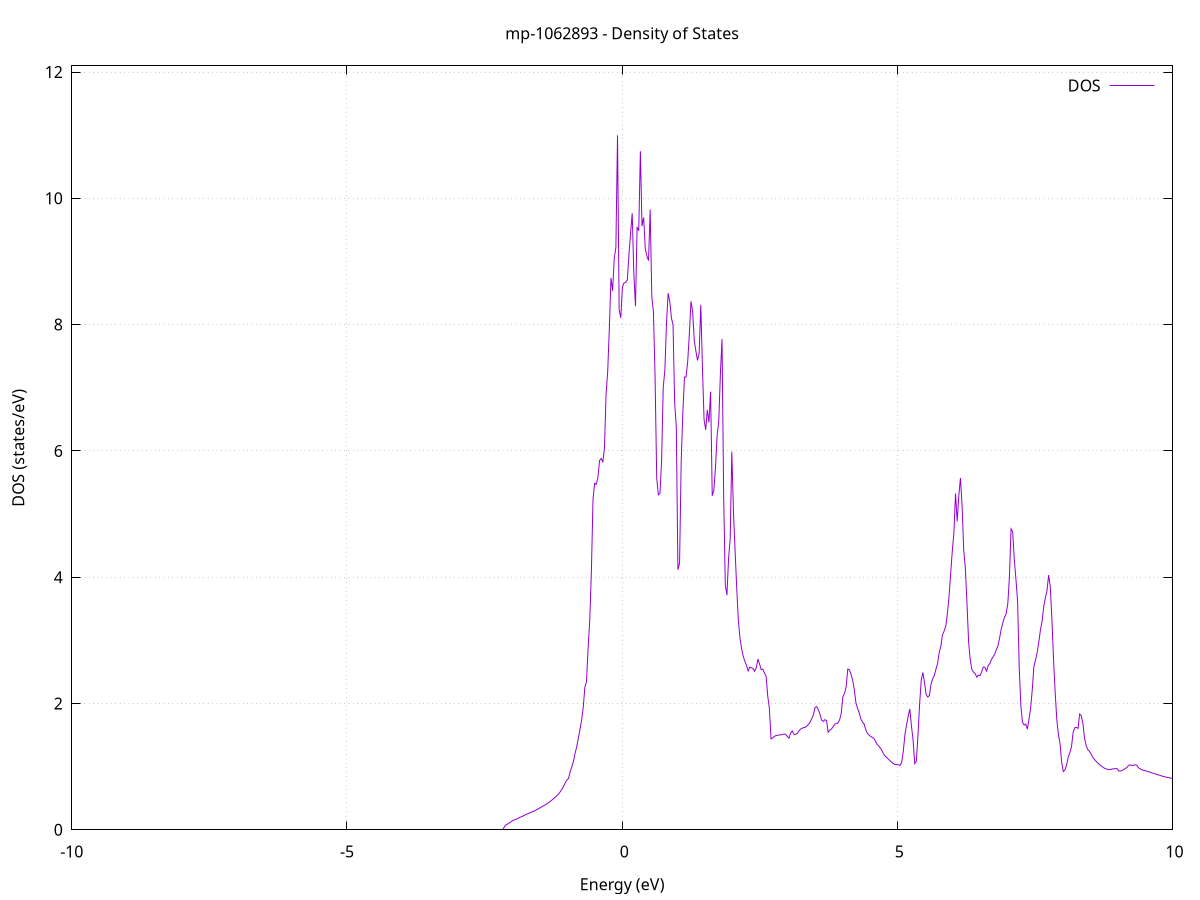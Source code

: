 set title 'mp-1062893 - Density of States'
set xlabel 'Energy (eV)'
set ylabel 'DOS (states/eV)'
set grid
set xrange [-10:10]
set yrange [0:12.097]
set xzeroaxis lt -1
set terminal png size 800,600
set output 'mp-1062893_dos_gnuplot.png'
plot '-' using 1:2 with lines title 'DOS'
-41.861400 0.000000
-41.831800 0.000000
-41.802100 0.000000
-41.772400 0.000000
-41.742800 0.000000
-41.713100 0.000000
-41.683400 0.000000
-41.653700 0.000000
-41.624100 0.000000
-41.594400 0.000000
-41.564700 0.000000
-41.535100 0.000000
-41.505400 0.000000
-41.475700 0.000000
-41.446000 0.000000
-41.416400 0.000000
-41.386700 0.000000
-41.357000 0.000000
-41.327400 0.000000
-41.297700 0.000000
-41.268000 0.000000
-41.238300 0.000000
-41.208700 0.000000
-41.179000 0.000000
-41.149300 0.000000
-41.119700 0.000000
-41.090000 0.000000
-41.060300 0.000000
-41.030600 0.000000
-41.001000 0.000000
-40.971300 0.000000
-40.941600 0.000000
-40.912000 0.000000
-40.882300 0.000000
-40.852600 0.000000
-40.822900 0.000000
-40.793300 0.000000
-40.763600 0.000000
-40.733900 0.000000
-40.704300 0.000000
-40.674600 0.000000
-40.644900 0.000000
-40.615200 0.000000
-40.585600 0.000000
-40.555900 0.000000
-40.526200 0.000000
-40.496600 0.000000
-40.466900 0.000000
-40.437200 0.000000
-40.407500 0.000000
-40.377900 0.000000
-40.348200 0.000000
-40.318500 0.000000
-40.288900 0.000000
-40.259200 0.000000
-40.229500 0.000000
-40.199800 0.000000
-40.170200 0.000000
-40.140500 0.000000
-40.110800 0.000000
-40.081200 0.000000
-40.051500 0.000000
-40.021800 0.000000
-39.992100 0.000000
-39.962500 0.000000
-39.932800 0.000000
-39.903100 0.000000
-39.873500 0.000000
-39.843800 0.000000
-39.814100 0.000000
-39.784400 0.000000
-39.754800 0.000000
-39.725100 0.000000
-39.695400 0.000000
-39.665800 0.000000
-39.636100 0.000000
-39.606400 0.000000
-39.576700 0.000000
-39.547100 0.000000
-39.517400 0.000000
-39.487700 0.000000
-39.458100 0.000000
-39.428400 0.000000
-39.398700 0.000000
-39.369000 0.000000
-39.339400 0.000000
-39.309700 0.000000
-39.280000 0.000000
-39.250400 0.000000
-39.220700 0.000000
-39.191000 0.000000
-39.161300 114.493300
-39.131700 0.000000
-39.102000 0.000000
-39.072300 0.000000
-39.042700 0.000000
-39.013000 0.000000
-38.983300 0.000000
-38.953600 0.000000
-38.924000 0.000000
-38.894300 0.000000
-38.864600 0.000000
-38.835000 0.000000
-38.805300 0.000000
-38.775600 0.000000
-38.745900 0.000000
-38.716300 0.000000
-38.686600 0.000000
-38.656900 0.000000
-38.627300 0.000000
-38.597600 0.000000
-38.567900 0.000000
-38.538200 0.000000
-38.508600 0.000000
-38.478900 0.000000
-38.449200 0.000000
-38.419600 0.000000
-38.389900 0.000000
-38.360200 0.000000
-38.330500 0.000000
-38.300900 0.000000
-38.271200 0.000000
-38.241500 0.000000
-38.211900 0.000000
-38.182200 0.000000
-38.152500 0.000000
-38.122800 0.000000
-38.093200 0.000000
-38.063500 0.000000
-38.033800 0.000000
-38.004200 0.000000
-37.974500 0.000000
-37.944800 0.000000
-37.915100 0.000000
-37.885500 0.000000
-37.855800 0.000000
-37.826100 0.000000
-37.796500 0.000000
-37.766800 0.000000
-37.737100 0.000000
-37.707400 0.000000
-37.677800 0.000000
-37.648100 0.000000
-37.618400 0.000000
-37.588800 0.000000
-37.559100 0.000000
-37.529400 0.000000
-37.499700 0.000000
-37.470100 0.000000
-37.440400 0.000000
-37.410700 0.000000
-37.381100 0.000000
-37.351400 0.000000
-37.321700 0.000000
-37.292000 0.000000
-37.262400 0.000000
-37.232700 0.000000
-37.203000 0.000000
-37.173400 0.000000
-37.143700 0.000000
-37.114000 0.000000
-37.084300 0.000000
-37.054700 0.000000
-37.025000 0.000000
-36.995300 0.000000
-36.965700 0.000000
-36.936000 0.000000
-36.906300 0.000000
-36.876600 0.000000
-36.847000 0.000000
-36.817300 0.000000
-36.787600 0.000000
-36.758000 0.000000
-36.728300 0.000000
-36.698600 0.000000
-36.668900 0.000000
-36.639300 0.000000
-36.609600 0.000000
-36.579900 0.000000
-36.550300 0.000000
-36.520600 0.000000
-36.490900 0.000000
-36.461200 0.000000
-36.431600 0.000000
-36.401900 0.000000
-36.372200 0.000000
-36.342600 0.000000
-36.312900 0.000000
-36.283200 0.000000
-36.253500 0.000000
-36.223900 0.000000
-36.194200 0.000000
-36.164500 0.000000
-36.134900 0.000000
-36.105200 0.000000
-36.075500 0.000000
-36.045800 0.000000
-36.016200 0.000000
-35.986500 0.000000
-35.956800 0.000000
-35.927200 0.000000
-35.897500 0.000000
-35.867800 0.000000
-35.838100 0.000000
-35.808500 0.000000
-35.778800 0.000000
-35.749100 0.000000
-35.719500 0.000000
-35.689800 0.000000
-35.660100 0.000000
-35.630400 0.000000
-35.600800 0.000000
-35.571100 0.000000
-35.541400 0.000000
-35.511800 0.000000
-35.482100 0.000000
-35.452400 0.000000
-35.422700 0.000000
-35.393100 0.000000
-35.363400 0.000000
-35.333700 0.000000
-35.304100 0.000000
-35.274400 0.000000
-35.244700 0.000000
-35.215000 0.000000
-35.185400 0.000000
-35.155700 0.000000
-35.126000 0.000000
-35.096400 0.000000
-35.066700 0.000000
-35.037000 0.000000
-35.007300 0.000000
-34.977700 0.000000
-34.948000 0.000000
-34.918300 0.000000
-34.888700 0.000000
-34.859000 0.000000
-34.829300 0.000000
-34.799600 0.000000
-34.770000 0.000000
-34.740300 0.000000
-34.710600 0.000000
-34.681000 0.000000
-34.651300 0.000000
-34.621600 0.000000
-34.591900 0.000000
-34.562300 0.000000
-34.532600 0.000000
-34.502900 0.000000
-34.473300 0.000000
-34.443600 0.000000
-34.413900 0.000000
-34.384200 0.000000
-34.354600 0.000000
-34.324900 0.000000
-34.295200 0.000000
-34.265600 0.000000
-34.235900 0.000000
-34.206200 0.000000
-34.176500 0.000000
-34.146900 0.000000
-34.117200 0.000000
-34.087500 0.000000
-34.057900 0.000000
-34.028200 0.000000
-33.998500 0.000000
-33.968800 0.000000
-33.939200 0.000000
-33.909500 0.000000
-33.879800 0.000000
-33.850200 0.000000
-33.820500 0.000000
-33.790800 0.000000
-33.761100 0.000000
-33.731500 0.000000
-33.701800 0.000000
-33.672100 0.000000
-33.642500 0.000000
-33.612800 0.000000
-33.583100 0.000000
-33.553400 0.000000
-33.523800 0.000000
-33.494100 0.000000
-33.464400 0.000000
-33.434800 0.000000
-33.405100 0.000000
-33.375400 0.000000
-33.345700 0.000000
-33.316100 0.000000
-33.286400 0.000000
-33.256700 0.000000
-33.227100 0.000000
-33.197400 0.000000
-33.167700 0.000000
-33.138000 0.000000
-33.108400 0.000000
-33.078700 0.000000
-33.049000 0.000000
-33.019400 0.000000
-32.989700 0.000000
-32.960000 0.000000
-32.930300 0.000000
-32.900700 0.000000
-32.871000 0.000000
-32.841300 0.000000
-32.811700 0.000000
-32.782000 0.000000
-32.752300 0.000000
-32.722600 0.000000
-32.693000 0.000000
-32.663300 0.000000
-32.633600 0.000000
-32.604000 0.000000
-32.574300 0.000000
-32.544600 0.000000
-32.514900 0.000000
-32.485300 0.000000
-32.455600 0.000000
-32.425900 0.000000
-32.396300 0.000000
-32.366600 0.000000
-32.336900 0.000000
-32.307200 0.000000
-32.277600 0.000000
-32.247900 0.000000
-32.218200 0.000000
-32.188600 0.000000
-32.158900 0.000000
-32.129200 0.000000
-32.099500 0.000000
-32.069900 0.000000
-32.040200 0.000000
-32.010500 0.000000
-31.980900 0.000000
-31.951200 0.000000
-31.921500 0.000000
-31.891800 0.000000
-31.862200 0.000000
-31.832500 0.000000
-31.802800 0.000000
-31.773200 0.000000
-31.743500 0.000000
-31.713800 0.000000
-31.684100 0.000000
-31.654500 0.000000
-31.624800 0.000000
-31.595100 0.000000
-31.565500 0.000000
-31.535800 0.000000
-31.506100 0.000000
-31.476400 0.000000
-31.446800 0.000000
-31.417100 0.000000
-31.387400 0.000000
-31.357800 0.000000
-31.328100 0.000000
-31.298400 0.000000
-31.268700 0.000000
-31.239100 0.000000
-31.209400 0.000000
-31.179700 0.000000
-31.150100 0.000000
-31.120400 0.000000
-31.090700 0.000000
-31.061000 0.000000
-31.031400 0.000000
-31.001700 0.000000
-30.972000 0.000000
-30.942400 0.000000
-30.912700 0.000000
-30.883000 0.000000
-30.853300 0.000000
-30.823700 0.000000
-30.794000 0.000000
-30.764300 0.000000
-30.734700 0.000000
-30.705000 0.000000
-30.675300 0.000000
-30.645600 0.000000
-30.616000 0.000000
-30.586300 0.000000
-30.556600 0.000000
-30.527000 0.000000
-30.497300 0.000000
-30.467600 0.000000
-30.438000 0.000000
-30.408300 0.000000
-30.378600 0.000000
-30.348900 0.000000
-30.319300 0.000000
-30.289600 0.000000
-30.259900 0.000000
-30.230300 0.000000
-30.200600 0.000000
-30.170900 0.000000
-30.141200 0.000000
-30.111600 0.000000
-30.081900 0.000000
-30.052200 0.000000
-30.022600 0.000000
-29.992900 0.000000
-29.963200 0.000000
-29.933500 0.000000
-29.903900 0.000000
-29.874200 0.000000
-29.844500 0.000000
-29.814900 0.000000
-29.785200 0.000000
-29.755500 0.000000
-29.725800 0.000000
-29.696200 0.000000
-29.666500 0.000000
-29.636800 0.000000
-29.607200 0.000000
-29.577500 0.000000
-29.547800 0.000000
-29.518100 0.000000
-29.488500 0.000000
-29.458800 0.000000
-29.429100 0.000000
-29.399500 0.000000
-29.369800 0.000000
-29.340100 0.000000
-29.310400 0.000000
-29.280800 0.000000
-29.251100 0.000000
-29.221400 0.000000
-29.191800 0.000000
-29.162100 0.000000
-29.132400 0.000000
-29.102700 0.000000
-29.073100 0.000000
-29.043400 0.000000
-29.013700 0.000000
-28.984100 0.000000
-28.954400 0.000000
-28.924700 0.000000
-28.895000 0.000000
-28.865400 0.000000
-28.835700 0.000000
-28.806000 0.000000
-28.776400 0.000000
-28.746700 0.000000
-28.717000 0.000000
-28.687300 0.000000
-28.657700 0.000000
-28.628000 0.000000
-28.598300 0.000000
-28.568700 0.000000
-28.539000 0.000000
-28.509300 0.000000
-28.479600 0.000000
-28.450000 0.000000
-28.420300 0.000000
-28.390600 0.000000
-28.361000 0.000000
-28.331300 0.000000
-28.301600 0.000000
-28.271900 0.000000
-28.242300 0.000000
-28.212600 0.000000
-28.182900 0.000000
-28.153300 0.000000
-28.123600 0.000000
-28.093900 0.000000
-28.064200 0.000000
-28.034600 0.000000
-28.004900 0.000000
-27.975200 0.000000
-27.945600 0.000000
-27.915900 0.000000
-27.886200 0.000000
-27.856500 0.000000
-27.826900 0.000000
-27.797200 0.000000
-27.767500 0.000000
-27.737900 0.000000
-27.708200 0.000000
-27.678500 0.000000
-27.648800 0.000000
-27.619200 0.000000
-27.589500 0.000000
-27.559800 0.000000
-27.530200 0.000000
-27.500500 0.000000
-27.470800 0.000000
-27.441100 0.000000
-27.411500 0.000000
-27.381800 0.000000
-27.352100 0.000000
-27.322500 0.000000
-27.292800 0.000000
-27.263100 0.000000
-27.233400 0.000000
-27.203800 0.000000
-27.174100 0.000000
-27.144400 0.000000
-27.114800 0.000000
-27.085100 0.000000
-27.055400 0.000000
-27.025700 0.000000
-26.996100 0.000000
-26.966400 0.000000
-26.936700 0.000000
-26.907100 0.000000
-26.877400 0.000000
-26.847700 0.000000
-26.818000 0.000000
-26.788400 0.000000
-26.758700 0.000000
-26.729000 0.000000
-26.699400 0.000000
-26.669700 0.000000
-26.640000 0.000000
-26.610300 0.000000
-26.580700 0.000000
-26.551000 0.000000
-26.521300 0.000000
-26.491700 0.000000
-26.462000 0.000000
-26.432300 0.000000
-26.402600 0.000000
-26.373000 0.000000
-26.343300 0.000000
-26.313600 0.000000
-26.284000 0.000000
-26.254300 0.000000
-26.224600 0.000000
-26.194900 0.000000
-26.165300 0.000000
-26.135600 0.000000
-26.105900 0.000000
-26.076300 0.000000
-26.046600 0.000000
-26.016900 0.000000
-25.987200 0.000000
-25.957600 0.000000
-25.927900 0.000000
-25.898200 0.000000
-25.868600 0.000000
-25.838900 0.000000
-25.809200 0.000000
-25.779500 0.000000
-25.749900 0.000000
-25.720200 0.000000
-25.690500 0.000000
-25.660900 0.000000
-25.631200 0.000000
-25.601500 0.000000
-25.571800 0.000000
-25.542200 0.000000
-25.512500 0.000000
-25.482800 0.000000
-25.453200 0.000000
-25.423500 0.000000
-25.393800 0.000000
-25.364100 0.000000
-25.334500 0.000000
-25.304800 0.000000
-25.275100 0.000000
-25.245500 0.000000
-25.215800 0.000000
-25.186100 0.000000
-25.156400 0.000000
-25.126800 0.000000
-25.097100 0.000000
-25.067400 0.000000
-25.037800 0.000000
-25.008100 0.000000
-24.978400 0.000000
-24.948700 0.000000
-24.919100 0.000000
-24.889400 0.000000
-24.859700 0.000000
-24.830100 0.000000
-24.800400 0.000000
-24.770700 0.000000
-24.741000 0.000000
-24.711400 0.000000
-24.681700 0.000000
-24.652000 0.000000
-24.622400 0.000000
-24.592700 0.000000
-24.563000 0.000000
-24.533300 0.000000
-24.503700 0.000000
-24.474000 0.000000
-24.444300 0.000000
-24.414700 0.000000
-24.385000 0.000000
-24.355300 0.000000
-24.325600 0.000000
-24.296000 0.000000
-24.266300 0.000000
-24.236600 0.000000
-24.207000 0.000000
-24.177300 0.000000
-24.147600 0.000000
-24.117900 0.000000
-24.088300 0.000000
-24.058600 0.000000
-24.028900 0.000000
-23.999300 0.000000
-23.969600 0.000000
-23.939900 0.000000
-23.910200 0.000000
-23.880600 0.000000
-23.850900 0.000000
-23.821200 0.000000
-23.791600 0.000000
-23.761900 0.000000
-23.732200 0.000000
-23.702500 0.000000
-23.672900 0.000000
-23.643200 0.000000
-23.613500 0.000000
-23.583900 0.000000
-23.554200 0.000000
-23.524500 0.000000
-23.494800 0.000000
-23.465200 0.000000
-23.435500 0.000000
-23.405800 0.000000
-23.376200 0.000000
-23.346500 0.000000
-23.316800 0.000000
-23.287100 0.000000
-23.257500 0.000000
-23.227800 0.000000
-23.198100 0.000000
-23.168500 0.000000
-23.138800 0.000000
-23.109100 0.000000
-23.079400 0.000000
-23.049800 0.000000
-23.020100 0.000000
-22.990400 0.000000
-22.960800 0.000000
-22.931100 0.000000
-22.901400 0.000000
-22.871700 0.000000
-22.842100 0.000000
-22.812400 0.000000
-22.782700 0.000000
-22.753100 0.000000
-22.723400 0.000000
-22.693700 0.000000
-22.664000 0.000000
-22.634400 0.000000
-22.604700 0.000000
-22.575000 0.000000
-22.545400 0.000000
-22.515700 0.000000
-22.486000 0.000000
-22.456300 0.000000
-22.426700 0.000000
-22.397000 0.000000
-22.367300 0.000000
-22.337700 0.000000
-22.308000 0.000000
-22.278300 0.000000
-22.248600 0.000000
-22.219000 0.000000
-22.189300 0.000000
-22.159600 0.000000
-22.130000 0.000000
-22.100300 0.000000
-22.070600 0.000000
-22.040900 0.000000
-22.011300 0.000000
-21.981600 0.000000
-21.951900 0.000000
-21.922300 0.000000
-21.892600 0.000000
-21.862900 0.000000
-21.833200 0.000000
-21.803600 0.000000
-21.773900 0.000000
-21.744200 0.000000
-21.714600 0.000000
-21.684900 0.000000
-21.655200 0.000000
-21.625500 0.000000
-21.595900 0.000000
-21.566200 0.000000
-21.536500 0.000000
-21.506900 0.000000
-21.477200 0.000000
-21.447500 0.000000
-21.417800 0.000000
-21.388200 0.000000
-21.358500 0.000000
-21.328800 0.000000
-21.299200 0.000000
-21.269500 0.000000
-21.239800 0.000000
-21.210100 0.000000
-21.180500 0.000000
-21.150800 0.000000
-21.121100 0.000000
-21.091500 0.000000
-21.061800 0.000000
-21.032100 0.000000
-21.002400 0.000000
-20.972800 0.000000
-20.943100 0.000000
-20.913400 0.000000
-20.883800 0.000000
-20.854100 0.000000
-20.824400 0.000000
-20.794700 0.000000
-20.765100 0.000000
-20.735400 0.000000
-20.705700 0.000000
-20.676100 0.000000
-20.646400 0.000000
-20.616700 0.000000
-20.587000 0.000000
-20.557400 0.000000
-20.527700 0.000000
-20.498000 0.000000
-20.468400 0.000000
-20.438700 0.000000
-20.409000 0.000000
-20.379300 0.000000
-20.349700 0.000000
-20.320000 0.000000
-20.290300 0.000000
-20.260700 0.000000
-20.231000 0.000000
-20.201300 0.000000
-20.171600 0.000000
-20.142000 0.000000
-20.112300 0.000000
-20.082600 0.000000
-20.053000 0.000000
-20.023300 0.000000
-19.993600 0.000000
-19.963900 0.000000
-19.934300 0.000000
-19.904600 0.000000
-19.874900 0.000000
-19.845300 0.000000
-19.815600 0.000000
-19.785900 0.000000
-19.756200 0.000000
-19.726600 0.000000
-19.696900 0.000000
-19.667200 0.000000
-19.637600 0.000000
-19.607900 0.000000
-19.578200 0.000000
-19.548500 0.000000
-19.518900 0.000000
-19.489200 0.000000
-19.459500 0.000000
-19.429900 0.000000
-19.400200 0.000000
-19.370500 61.311200
-19.340800 24.392000
-19.311200 23.581300
-19.281500 24.651900
-19.251800 50.778100
-19.222200 0.000000
-19.192500 16.553900
-19.162800 0.000000
-19.133100 0.000000
-19.103500 0.000000
-19.073800 0.000000
-19.044100 0.000000
-19.014500 0.000000
-18.984800 0.000000
-18.955100 0.000000
-18.925400 0.000000
-18.895800 0.000000
-18.866100 0.000000
-18.836400 0.000000
-18.806800 0.000000
-18.777100 0.000000
-18.747400 0.000000
-18.717700 0.000000
-18.688100 0.000000
-18.658400 0.000000
-18.628700 0.000000
-18.599100 0.000000
-18.569400 0.000000
-18.539700 0.000000
-18.510000 0.000000
-18.480400 0.000000
-18.450700 0.000000
-18.421000 0.000000
-18.391400 0.000000
-18.361700 0.000000
-18.332000 0.000000
-18.302300 0.000000
-18.272700 0.000000
-18.243000 0.000000
-18.213300 0.000000
-18.183700 0.000000
-18.154000 0.000000
-18.124300 0.000000
-18.094600 0.000000
-18.065000 0.000000
-18.035300 0.000000
-18.005600 0.000000
-17.976000 0.000000
-17.946300 0.000000
-17.916600 0.000000
-17.886900 0.000000
-17.857300 0.000000
-17.827600 0.000000
-17.797900 0.000000
-17.768300 0.000000
-17.738600 0.000000
-17.708900 0.000000
-17.679200 0.000000
-17.649600 0.000000
-17.619900 0.000000
-17.590200 0.000000
-17.560600 0.000000
-17.530900 0.000000
-17.501200 0.000000
-17.471500 0.000000
-17.441900 0.000000
-17.412200 0.000000
-17.382500 0.000000
-17.352900 0.000000
-17.323200 0.000000
-17.293500 0.000000
-17.263800 0.000000
-17.234200 0.000000
-17.204500 0.000000
-17.174800 0.000000
-17.145200 0.000000
-17.115500 0.000000
-17.085800 0.000000
-17.056100 0.000000
-17.026500 0.000000
-16.996800 0.000000
-16.967100 0.000000
-16.937500 0.000000
-16.907800 0.000000
-16.878100 0.000000
-16.848400 0.000000
-16.818800 0.000000
-16.789100 0.000000
-16.759400 0.000000
-16.729800 0.000000
-16.700100 0.000000
-16.670400 0.000000
-16.640700 0.000000
-16.611100 0.000000
-16.581400 0.000000
-16.551700 0.000000
-16.522100 0.000000
-16.492400 0.000000
-16.462700 0.000000
-16.433000 0.000000
-16.403400 0.000000
-16.373700 0.000000
-16.344000 0.000000
-16.314400 0.000000
-16.284700 0.000000
-16.255000 0.000000
-16.225300 0.000000
-16.195700 0.000000
-16.166000 0.000000
-16.136300 0.000000
-16.106700 0.000000
-16.077000 0.000000
-16.047300 0.000000
-16.017600 0.000000
-15.988000 0.000000
-15.958300 0.000000
-15.928600 0.000000
-15.899000 0.000000
-15.869300 0.000000
-15.839600 0.000000
-15.809900 0.000000
-15.780300 0.000000
-15.750600 0.000000
-15.720900 0.000000
-15.691300 0.000000
-15.661600 0.000000
-15.631900 0.000000
-15.602200 0.000000
-15.572600 0.000000
-15.542900 0.000000
-15.513200 0.000000
-15.483600 0.000000
-15.453900 0.000000
-15.424200 0.000000
-15.394500 0.000000
-15.364900 0.000000
-15.335200 0.000000
-15.305500 0.000000
-15.275900 0.000000
-15.246200 0.000000
-15.216500 0.000000
-15.186800 0.000000
-15.157200 0.000000
-15.127500 0.000000
-15.097800 0.000000
-15.068200 0.000000
-15.038500 0.000000
-15.008800 0.000000
-14.979100 0.000000
-14.949500 0.000000
-14.919800 0.000000
-14.890100 0.000000
-14.860500 0.000000
-14.830800 0.000000
-14.801100 0.000000
-14.771400 0.000000
-14.741800 0.000000
-14.712100 0.000000
-14.682400 0.000000
-14.652800 0.000000
-14.623100 0.000000
-14.593400 0.000000
-14.563700 0.000000
-14.534100 0.000000
-14.504400 0.000000
-14.474700 0.000000
-14.445100 0.000000
-14.415400 0.000000
-14.385700 0.000000
-14.356000 0.000000
-14.326400 0.000000
-14.296700 0.000000
-14.267000 0.000000
-14.237400 0.000000
-14.207700 0.000000
-14.178000 0.000000
-14.148300 0.000000
-14.118700 0.000000
-14.089000 0.000000
-14.059300 0.000000
-14.029700 0.000000
-14.000000 0.000000
-13.970300 0.000000
-13.940600 0.000000
-13.911000 0.000000
-13.881300 0.000000
-13.851600 0.000000
-13.822000 0.000000
-13.792300 0.000000
-13.762600 0.000000
-13.732900 0.000000
-13.703300 0.000000
-13.673600 0.000000
-13.643900 0.000000
-13.614300 0.000000
-13.584600 0.000000
-13.554900 0.000000
-13.525200 0.000000
-13.495600 0.000000
-13.465900 0.000000
-13.436200 0.000000
-13.406600 0.000000
-13.376900 0.000000
-13.347200 0.000000
-13.317500 0.000000
-13.287900 0.000000
-13.258200 0.000000
-13.228500 0.000000
-13.198900 0.000000
-13.169200 0.000000
-13.139500 0.000000
-13.109800 0.000000
-13.080200 0.000000
-13.050500 0.000000
-13.020800 0.000000
-12.991200 0.000000
-12.961500 0.000000
-12.931800 0.000000
-12.902100 0.000000
-12.872500 0.000000
-12.842800 0.000000
-12.813100 0.000000
-12.783500 0.000000
-12.753800 0.000000
-12.724100 0.000000
-12.694400 0.000000
-12.664800 0.000000
-12.635100 0.000000
-12.605400 0.000000
-12.575800 0.000000
-12.546100 0.000000
-12.516400 0.000000
-12.486700 0.000000
-12.457100 0.000000
-12.427400 0.000000
-12.397700 0.000000
-12.368100 0.000000
-12.338400 0.000000
-12.308700 0.000000
-12.279000 0.000000
-12.249400 0.000000
-12.219700 0.000000
-12.190000 0.000000
-12.160400 0.000000
-12.130700 0.000000
-12.101000 0.000000
-12.071300 0.000000
-12.041700 0.000000
-12.012000 0.000000
-11.982300 0.000000
-11.952700 0.000000
-11.923000 0.000000
-11.893300 0.000000
-11.863600 0.000000
-11.834000 0.000000
-11.804300 0.000000
-11.774600 0.000000
-11.745000 0.000000
-11.715300 0.000000
-11.685600 0.000000
-11.656000 0.000000
-11.626300 0.000000
-11.596600 0.000000
-11.566900 0.000000
-11.537300 0.000000
-11.507600 0.000000
-11.477900 0.000000
-11.448300 0.000000
-11.418600 0.000000
-11.388900 0.000000
-11.359200 0.000000
-11.329600 0.000000
-11.299900 0.000000
-11.270200 0.000000
-11.240600 0.000000
-11.210900 0.000000
-11.181200 0.000000
-11.151500 0.000000
-11.121900 0.000000
-11.092200 0.000000
-11.062500 0.000000
-11.032900 0.000000
-11.003200 0.000000
-10.973500 0.000000
-10.943800 0.000000
-10.914200 0.000000
-10.884500 0.000000
-10.854800 0.000000
-10.825200 0.000000
-10.795500 0.000000
-10.765800 0.000000
-10.736100 0.000000
-10.706500 0.000000
-10.676800 0.000000
-10.647100 0.000000
-10.617500 0.000000
-10.587800 0.000000
-10.558100 0.000000
-10.528400 0.000000
-10.498800 0.000000
-10.469100 0.000000
-10.439400 0.000000
-10.409800 0.000000
-10.380100 0.000000
-10.350400 0.000000
-10.320700 0.000000
-10.291100 0.000000
-10.261400 0.000000
-10.231700 0.000000
-10.202100 0.000000
-10.172400 0.000000
-10.142700 0.000000
-10.113000 0.000000
-10.083400 0.000000
-10.053700 0.000000
-10.024000 0.000000
-9.994400 0.000000
-9.964700 0.000000
-9.935000 0.000000
-9.905300 0.000000
-9.875700 0.000000
-9.846000 0.000000
-9.816300 0.000000
-9.786700 0.000000
-9.757000 0.000000
-9.727300 0.000000
-9.697600 0.000000
-9.668000 0.000000
-9.638300 0.000000
-9.608600 0.000000
-9.579000 0.000000
-9.549300 0.000000
-9.519600 0.000000
-9.489900 0.000000
-9.460300 0.000000
-9.430600 0.000000
-9.400900 0.000000
-9.371300 0.000000
-9.341600 0.000000
-9.311900 0.000000
-9.282200 0.000000
-9.252600 0.000000
-9.222900 0.000000
-9.193200 0.000000
-9.163600 0.000000
-9.133900 0.000000
-9.104200 0.000000
-9.074500 0.000000
-9.044900 0.000000
-9.015200 0.000000
-8.985500 0.000000
-8.955900 0.000000
-8.926200 0.000000
-8.896500 0.000000
-8.866800 0.000000
-8.837200 0.000000
-8.807500 0.000000
-8.777800 0.000000
-8.748200 0.000000
-8.718500 0.000000
-8.688800 0.000000
-8.659100 0.000000
-8.629500 0.000000
-8.599800 0.000000
-8.570100 0.000000
-8.540500 0.000000
-8.510800 0.000000
-8.481100 0.000000
-8.451400 0.000000
-8.421800 0.000000
-8.392100 0.000000
-8.362400 0.000000
-8.332800 0.000000
-8.303100 0.000000
-8.273400 0.000000
-8.243700 0.000000
-8.214100 0.000000
-8.184400 0.000000
-8.154700 0.000000
-8.125100 0.000000
-8.095400 0.000000
-8.065700 0.000000
-8.036000 0.000000
-8.006400 0.000000
-7.976700 0.000000
-7.947000 0.000000
-7.917400 0.000000
-7.887700 0.000000
-7.858000 0.000000
-7.828300 0.000000
-7.798700 0.000000
-7.769000 0.000000
-7.739300 0.000000
-7.709700 0.000000
-7.680000 0.000000
-7.650300 0.000000
-7.620600 0.000000
-7.591000 0.000000
-7.561300 0.000000
-7.531600 0.000000
-7.502000 0.000000
-7.472300 0.000000
-7.442600 0.000000
-7.412900 0.000000
-7.383300 0.000000
-7.353600 0.000000
-7.323900 0.000000
-7.294300 0.000000
-7.264600 0.000000
-7.234900 0.000000
-7.205200 0.000000
-7.175600 0.000000
-7.145900 0.000000
-7.116200 0.000000
-7.086600 0.000000
-7.056900 0.000000
-7.027200 0.000000
-6.997500 0.000000
-6.967900 0.000000
-6.938200 0.000000
-6.908500 0.000000
-6.878900 0.000000
-6.849200 0.000000
-6.819500 0.000000
-6.789800 0.000000
-6.760200 0.000000
-6.730500 0.000000
-6.700800 0.000000
-6.671200 0.000000
-6.641500 0.000000
-6.611800 0.000000
-6.582100 0.000000
-6.552500 0.000000
-6.522800 0.000000
-6.493100 0.000000
-6.463500 0.000000
-6.433800 0.000000
-6.404100 0.000000
-6.374400 0.000000
-6.344800 0.000000
-6.315100 0.000000
-6.285400 0.000000
-6.255800 0.000000
-6.226100 0.000000
-6.196400 0.000000
-6.166700 0.000000
-6.137100 0.000000
-6.107400 0.000000
-6.077700 0.000000
-6.048100 0.000000
-6.018400 0.000000
-5.988700 0.000000
-5.959000 0.000000
-5.929400 0.000000
-5.899700 0.000000
-5.870000 0.000000
-5.840400 0.000000
-5.810700 0.000000
-5.781000 0.000000
-5.751300 0.000000
-5.721700 0.000000
-5.692000 0.000000
-5.662300 0.000000
-5.632700 0.000000
-5.603000 0.000000
-5.573300 0.000000
-5.543600 0.000000
-5.514000 0.000000
-5.484300 0.000000
-5.454600 0.000000
-5.425000 0.000000
-5.395300 0.000000
-5.365600 0.000000
-5.335900 0.000000
-5.306300 0.000000
-5.276600 0.000000
-5.246900 0.000000
-5.217300 0.000000
-5.187600 0.000000
-5.157900 0.000000
-5.128200 0.000000
-5.098600 0.000000
-5.068900 0.000000
-5.039200 0.000000
-5.009600 0.000000
-4.979900 0.000000
-4.950200 0.000000
-4.920500 0.000000
-4.890900 0.000000
-4.861200 0.000000
-4.831500 0.000000
-4.801900 0.000000
-4.772200 0.000000
-4.742500 0.000000
-4.712800 0.000000
-4.683200 0.000000
-4.653500 0.000000
-4.623800 0.000000
-4.594200 0.000000
-4.564500 0.000000
-4.534800 0.000000
-4.505100 0.000000
-4.475500 0.000000
-4.445800 0.000000
-4.416100 0.000000
-4.386500 0.000000
-4.356800 0.000000
-4.327100 0.000000
-4.297400 0.000000
-4.267800 0.000000
-4.238100 0.000000
-4.208400 0.000000
-4.178800 0.000000
-4.149100 0.000000
-4.119400 0.000000
-4.089700 0.000000
-4.060100 0.000000
-4.030400 0.000000
-4.000700 0.000000
-3.971100 0.000000
-3.941400 0.000000
-3.911700 0.000000
-3.882000 0.000000
-3.852400 0.000000
-3.822700 0.000000
-3.793000 0.000000
-3.763400 0.000000
-3.733700 0.000000
-3.704000 0.000000
-3.674300 0.000000
-3.644700 0.000000
-3.615000 0.000000
-3.585300 0.000000
-3.555700 0.000000
-3.526000 0.000000
-3.496300 0.000000
-3.466600 0.000000
-3.437000 0.000000
-3.407300 0.000000
-3.377600 0.000000
-3.348000 0.000000
-3.318300 0.000000
-3.288600 0.000000
-3.258900 0.000000
-3.229300 0.000000
-3.199600 0.000000
-3.169900 0.000000
-3.140300 0.000000
-3.110600 0.000000
-3.080900 0.000000
-3.051200 0.000000
-3.021600 0.000000
-2.991900 0.000000
-2.962200 0.000000
-2.932600 0.000000
-2.902900 0.000000
-2.873200 0.000000
-2.843500 0.000000
-2.813900 0.000000
-2.784200 0.000000
-2.754500 0.000000
-2.724900 0.000000
-2.695200 0.000000
-2.665500 0.000000
-2.635800 0.000000
-2.606200 0.000000
-2.576500 0.000000
-2.546800 0.000000
-2.517200 0.000000
-2.487500 0.000000
-2.457800 0.000000
-2.428100 0.000000
-2.398500 0.000000
-2.368800 0.000000
-2.339100 0.000000
-2.309500 0.000000
-2.279800 0.000000
-2.250100 0.000000
-2.220400 0.000000
-2.190800 0.000000
-2.161100 0.011300
-2.131400 0.058400
-2.101800 0.082700
-2.072100 0.095100
-2.042400 0.113200
-2.012700 0.131800
-1.983100 0.148800
-1.953400 0.159200
-1.923700 0.168500
-1.894100 0.180600
-1.864400 0.193600
-1.834700 0.205100
-1.805000 0.216200
-1.775400 0.228800
-1.745700 0.242800
-1.716000 0.253900
-1.686400 0.264500
-1.656700 0.275700
-1.627000 0.286800
-1.597300 0.297700
-1.567700 0.310800
-1.538000 0.324600
-1.508300 0.339200
-1.478700 0.354200
-1.449000 0.369600
-1.419300 0.384600
-1.389600 0.398700
-1.360000 0.415100
-1.330300 0.433200
-1.300600 0.453300
-1.271000 0.474600
-1.241300 0.497100
-1.211600 0.520200
-1.181900 0.544000
-1.152300 0.569100
-1.122600 0.604500
-1.092900 0.643300
-1.063300 0.689000
-1.033600 0.744700
-1.003900 0.789400
-0.974200 0.812100
-0.944600 0.919300
-0.914900 0.997400
-0.885200 1.081300
-0.855600 1.208800
-0.825900 1.313900
-0.796200 1.449100
-0.766500 1.586100
-0.736900 1.734400
-0.707200 1.934000
-0.677500 2.255400
-0.647900 2.346400
-0.618200 2.882100
-0.588500 3.319500
-0.558800 4.092900
-0.529200 5.233500
-0.499500 5.487400
-0.469800 5.471000
-0.440200 5.576600
-0.410500 5.847200
-0.380800 5.879700
-0.351100 5.826600
-0.321500 6.046100
-0.291800 6.903000
-0.262100 7.265300
-0.232500 7.942300
-0.202800 8.737900
-0.173100 8.535300
-0.143400 9.050700
-0.113800 9.217100
-0.084100 10.996900
-0.054400 8.233000
-0.024800 8.106900
0.004900 8.595700
0.034600 8.659600
0.064300 8.666800
0.093900 8.704400
0.123600 9.106800
0.153300 9.446300
0.182900 9.763000
0.212600 8.800600
0.242300 8.293100
0.272000 9.545500
0.301600 9.486500
0.331300 10.745400
0.361000 9.559700
0.390600 9.696000
0.420300 9.202400
0.450000 9.084800
0.479700 9.013200
0.509300 9.821100
0.539000 8.438600
0.568700 8.197700
0.598300 7.172800
0.628000 5.574200
0.657700 5.304100
0.687400 5.329600
0.717000 5.851200
0.746700 7.007800
0.776400 7.280300
0.806000 8.023100
0.835700 8.497000
0.865400 8.365800
0.895100 8.104000
0.924700 7.994100
0.954400 6.750800
0.984100 6.386100
1.013700 4.117600
1.043400 4.223300
1.073100 5.838200
1.102800 6.604000
1.132400 7.167600
1.162100 7.169700
1.191800 7.425200
1.221400 7.854600
1.251100 8.369200
1.280800 8.211100
1.310500 7.746800
1.340100 7.578700
1.369800 7.432000
1.399500 7.550000
1.429100 8.312900
1.458800 7.321300
1.488500 6.497000
1.518200 6.334100
1.547800 6.649000
1.577500 6.452700
1.607200 6.937800
1.636800 5.289600
1.666500 5.380000
1.696200 5.736800
1.725900 6.242900
1.755500 6.468600
1.785200 7.216100
1.814900 7.771500
1.844500 5.288400
1.874200 3.878900
1.903900 3.715100
1.933600 4.292200
1.963200 4.613000
1.992900 5.985500
2.022600 5.038900
2.052200 4.421300
2.081900 3.827100
2.111600 3.314300
2.141300 3.034100
2.170900 2.868700
2.200600 2.744200
2.230300 2.669200
2.259900 2.602400
2.289600 2.515500
2.319300 2.576600
2.349000 2.564300
2.378600 2.552900
2.408300 2.509400
2.438000 2.570600
2.467600 2.703600
2.497300 2.622800
2.527000 2.535400
2.556700 2.544800
2.586300 2.481800
2.616000 2.430400
2.645700 2.115900
2.675300 1.923600
2.705000 1.439500
2.734700 1.452900
2.764400 1.476100
2.794000 1.492300
2.823700 1.496700
2.853400 1.501000
2.883000 1.503500
2.912700 1.507600
2.942400 1.517400
2.972100 1.509800
3.001700 1.476200
3.031400 1.450800
3.061100 1.530100
3.090700 1.566500
3.120400 1.512700
3.150100 1.510900
3.179800 1.525500
3.209400 1.561600
3.239100 1.592100
3.268800 1.607900
3.298400 1.617800
3.328100 1.622900
3.357800 1.643800
3.387500 1.669400
3.417100 1.711200
3.446800 1.761800
3.476500 1.823400
3.506100 1.937200
3.535800 1.950000
3.565500 1.899900
3.595200 1.826500
3.624800 1.737200
3.654500 1.716200
3.684200 1.743500
3.713800 1.730400
3.743500 1.544100
3.773200 1.578400
3.802900 1.594800
3.832500 1.630300
3.862200 1.670700
3.891900 1.684500
3.921500 1.690000
3.951200 1.741000
3.980900 1.841000
4.010600 2.106200
4.040200 2.157800
4.069900 2.260400
4.099600 2.545300
4.129200 2.535400
4.158900 2.459800
4.188600 2.366400
4.218300 2.218500
4.247900 2.011400
4.277600 1.921300
4.307300 1.854300
4.336900 1.755200
4.366600 1.706600
4.396300 1.676900
4.426000 1.587500
4.455600 1.529200
4.485300 1.501400
4.515000 1.478600
4.544600 1.462500
4.574300 1.446800
4.604000 1.400500
4.633700 1.353800
4.663300 1.326400
4.693000 1.291100
4.722700 1.252100
4.752300 1.195900
4.782000 1.165700
4.811700 1.141400
4.841400 1.114900
4.871000 1.090700
4.900700 1.067200
4.930400 1.048500
4.960000 1.031500
4.989700 1.032400
5.019400 1.028600
5.049100 1.017400
5.078700 1.065900
5.108400 1.242000
5.138100 1.508800
5.167700 1.662800
5.197400 1.796600
5.227100 1.914000
5.256800 1.641300
5.286400 1.423000
5.316100 1.048200
5.345800 1.087900
5.375400 1.502300
5.405100 1.989100
5.434800 2.371200
5.464500 2.490900
5.494100 2.328800
5.523800 2.139200
5.553500 2.101500
5.583100 2.126500
5.612800 2.304300
5.642500 2.395200
5.672200 2.442000
5.701800 2.543700
5.731500 2.632500
5.761200 2.806000
5.790800 2.907500
5.820500 3.085600
5.850200 3.148200
5.879900 3.222900
5.909500 3.422500
5.939200 3.688700
5.968900 4.055200
5.998500 4.408600
6.028200 4.707300
6.057900 5.324700
6.087600 4.884000
6.117200 5.286800
6.146900 5.570000
6.176600 5.141700
6.206200 4.429800
6.235900 4.148000
6.265600 3.589400
6.295300 2.977900
6.324900 2.688100
6.354600 2.538200
6.384300 2.496500
6.413900 2.474700
6.443600 2.416900
6.473300 2.448700
6.503000 2.441100
6.532600 2.502200
6.562300 2.576900
6.592000 2.570600
6.621600 2.511000
6.651300 2.601900
6.681000 2.632200
6.710700 2.697900
6.740300 2.739600
6.770000 2.782700
6.799700 2.853900
6.829300 2.915100
6.859000 3.041000
6.888700 3.181700
6.918400 3.279900
6.948000 3.366000
6.977700 3.420100
7.007400 3.579600
7.037000 4.005200
7.066700 4.764300
7.096400 4.717200
7.126100 4.268400
7.155700 3.962800
7.185400 3.616000
7.215100 2.555400
7.244700 1.961600
7.274400 1.703800
7.304100 1.658500
7.333700 1.675600
7.363400 1.592600
7.393100 1.756200
7.422800 1.931200
7.452400 2.223600
7.482100 2.588900
7.511800 2.689500
7.541400 2.809300
7.571100 2.972800
7.600800 3.165400
7.630500 3.306200
7.660100 3.533800
7.689800 3.675500
7.719500 3.784200
7.749100 4.033200
7.778800 3.854000
7.808500 3.337000
7.838200 2.699000
7.867800 2.180800
7.897500 1.747700
7.927200 1.505200
7.956800 1.364000
7.986500 1.065300
8.016200 0.922000
8.045900 0.947200
8.075500 1.023600
8.105200 1.152100
8.134900 1.221300
8.164500 1.313600
8.194200 1.539700
8.223900 1.615900
8.253600 1.621700
8.283200 1.605700
8.312900 1.833500
8.342600 1.809200
8.372200 1.676700
8.401900 1.451000
8.431600 1.331400
8.461300 1.270300
8.490900 1.242900
8.520600 1.201500
8.550300 1.148500
8.579900 1.115600
8.609600 1.087000
8.639300 1.060400
8.669000 1.036000
8.698600 1.014500
8.728300 0.995400
8.758000 0.977700
8.787600 0.965600
8.817300 0.958200
8.847000 0.953500
8.876700 0.956200
8.906300 0.962100
8.936000 0.966300
8.965700 0.968400
8.995300 0.967100
9.025000 0.930000
9.054700 0.931400
9.084400 0.936700
9.114000 0.957600
9.143700 0.968400
9.173400 0.989300
9.203000 1.019600
9.232700 1.027900
9.262400 1.017500
9.292100 1.023000
9.321700 1.027900
9.351400 1.024000
9.381100 0.982000
9.410700 0.966000
9.440400 0.952000
9.470100 0.942200
9.499800 0.935200
9.529400 0.927900
9.559100 0.920500
9.588800 0.913000
9.618400 0.903600
9.648100 0.895300
9.677800 0.886900
9.707500 0.878700
9.737100 0.870800
9.766800 0.862500
9.796500 0.853700
9.826100 0.846400
9.855800 0.839500
9.885500 0.833400
9.915200 0.827800
9.944800 0.822500
9.974500 0.817300
10.004200 0.812200
10.033800 0.807300
10.063500 0.802500
10.093200 0.798000
10.122900 0.793800
10.152500 0.789700
10.182200 0.785400
10.211900 0.781100
10.241500 0.776800
10.271200 0.772500
10.300900 0.767900
10.330600 0.762900
10.360200 0.758000
10.389900 0.753500
10.419600 0.748900
10.449200 0.745000
10.478900 0.741500
10.508600 0.737600
10.538300 0.733500
10.567900 0.729500
10.597600 0.725400
10.627300 0.719500
10.656900 0.715700
10.686600 0.712000
10.716300 0.708500
10.746000 0.705200
10.775600 0.702200
10.805300 0.699100
10.835000 0.696000
10.864600 0.692800
10.894300 0.689600
10.924000 0.686600
10.953700 0.683500
10.983300 0.680200
11.013000 0.677200
11.042700 0.674200
11.072300 0.671800
11.102000 0.669400
11.131700 0.667200
11.161400 0.665300
11.191000 0.663400
11.220700 0.661700
11.250400 0.660500
11.280000 0.659900
11.309700 0.659500
11.339400 0.659400
11.369100 0.659800
11.398700 0.670400
11.428400 0.657200
11.458100 0.657000
11.487700 0.657000
11.517400 0.657100
11.547100 0.658000
11.576800 0.661400
11.606400 0.667900
11.636100 0.676800
11.665800 0.688900
11.695400 0.701200
11.725100 0.718900
11.754800 0.744800
11.784500 0.763300
11.814100 0.814900
11.843800 1.145500
11.873500 1.368600
11.903100 1.499200
11.932800 1.599600
11.962500 1.469000
11.992200 1.378700
12.021800 1.263500
12.051500 1.238800
12.081200 1.131200
12.110800 1.096900
12.140500 1.094300
12.170200 1.272300
12.199900 1.463100
12.229500 2.515600
12.259200 3.809500
12.288900 3.666000
12.318500 3.094200
12.348200 2.647300
12.377900 2.356100
12.407600 2.262300
12.437200 2.170800
12.466900 2.116200
12.496600 2.078900
12.526200 2.075400
12.555900 2.010100
12.585600 1.992900
12.615300 1.983500
12.644900 1.947800
12.674600 1.959700
12.704300 1.947600
12.733900 1.948200
12.763600 1.985700
12.793300 2.354400
12.823000 1.853100
12.852600 1.481300
12.882300 1.310700
12.912000 1.207300
12.941600 1.138500
12.971300 1.053600
13.001000 0.977200
13.030700 0.911000
13.060300 0.846600
13.090000 0.784400
13.119700 0.739900
13.149300 0.688200
13.179000 0.641300
13.208700 0.596100
13.238400 0.557000
13.268000 0.524300
13.297700 0.495800
13.327400 0.470000
13.357000 0.447400
13.386700 0.426300
13.416400 0.405700
13.446100 0.385300
13.475700 0.365300
13.505400 0.343700
13.535100 0.323700
13.564700 0.307200
13.594400 0.291500
13.624100 0.278100
13.653800 0.265300
13.683400 0.253100
13.713100 0.241600
13.742800 0.230600
13.772400 0.220200
13.802100 0.210400
13.831800 0.201800
13.861500 0.194500
13.891100 0.188200
13.920800 0.182300
13.950500 0.176800
13.980100 0.171800
14.009800 0.167200
14.039500 0.163100
14.069200 0.159600
14.098800 0.156200
14.128500 0.152700
14.158200 0.149100
14.187800 0.145000
14.217500 0.141400
14.247200 0.138600
14.276900 0.136900
14.306500 0.135200
14.336200 0.133900
14.365900 0.132900
14.395500 0.141200
14.425200 0.139900
14.454900 0.112300
14.484600 0.067000
14.514200 0.056800
14.543900 0.046800
14.573600 0.044400
14.603200 0.028800
14.632900 0.013700
14.662600 0.007500
14.692300 0.004700
14.721900 0.002500
14.751600 0.000700
14.781300 0.000000
14.810900 0.000000
14.840600 0.000000
14.870300 0.000000
14.900000 0.000000
14.929600 0.000000
14.959300 0.000000
14.989000 0.000000
15.018600 0.000000
15.048300 0.000000
15.078000 0.000000
15.107700 0.000000
15.137300 0.000000
15.167000 0.000000
15.196700 0.000000
15.226300 0.000000
15.256000 0.000000
15.285700 0.000000
15.315400 0.000000
15.345000 0.000000
15.374700 0.000000
15.404400 0.000000
15.434000 0.000000
15.463700 0.000000
15.493400 0.000000
15.523100 0.000000
15.552700 0.000000
15.582400 0.000000
15.612100 0.000000
15.641700 0.000000
15.671400 0.000000
15.701100 0.000000
15.730800 0.000000
15.760400 0.000000
15.790100 0.000000
15.819800 0.000000
15.849400 0.000000
15.879100 0.000000
15.908800 0.000000
15.938500 0.000000
15.968100 0.000000
15.997800 0.000000
16.027500 0.000000
16.057100 0.000000
16.086800 0.000000
16.116500 0.000000
16.146200 0.000000
16.175800 0.000000
16.205500 0.000000
16.235200 0.000000
16.264800 0.000000
16.294500 0.000000
16.324200 0.000000
16.353900 0.000000
16.383500 0.000000
16.413200 0.000000
16.442900 0.000000
16.472500 0.000000
16.502200 0.000000
16.531900 0.000000
16.561600 0.000000
16.591200 0.000000
16.620900 0.000000
16.650600 0.000000
16.680200 0.000000
16.709900 0.000000
16.739600 0.000000
16.769300 0.000000
16.798900 0.000000
16.828600 0.000000
16.858300 0.000000
16.887900 0.000000
16.917600 0.000000
16.947300 0.000000
16.977000 0.000000
17.006600 0.000000
17.036300 0.000000
17.066000 0.000000
17.095600 0.000000
17.125300 0.000000
17.155000 0.000000
17.184700 0.000000
17.214300 0.000000
17.244000 0.000000
17.273700 0.000000
17.303300 0.000000
17.333000 0.000000
17.362700 0.000000
17.392400 0.000000
17.422000 0.000000
17.451700 0.000000
17.481400 0.000000
e
